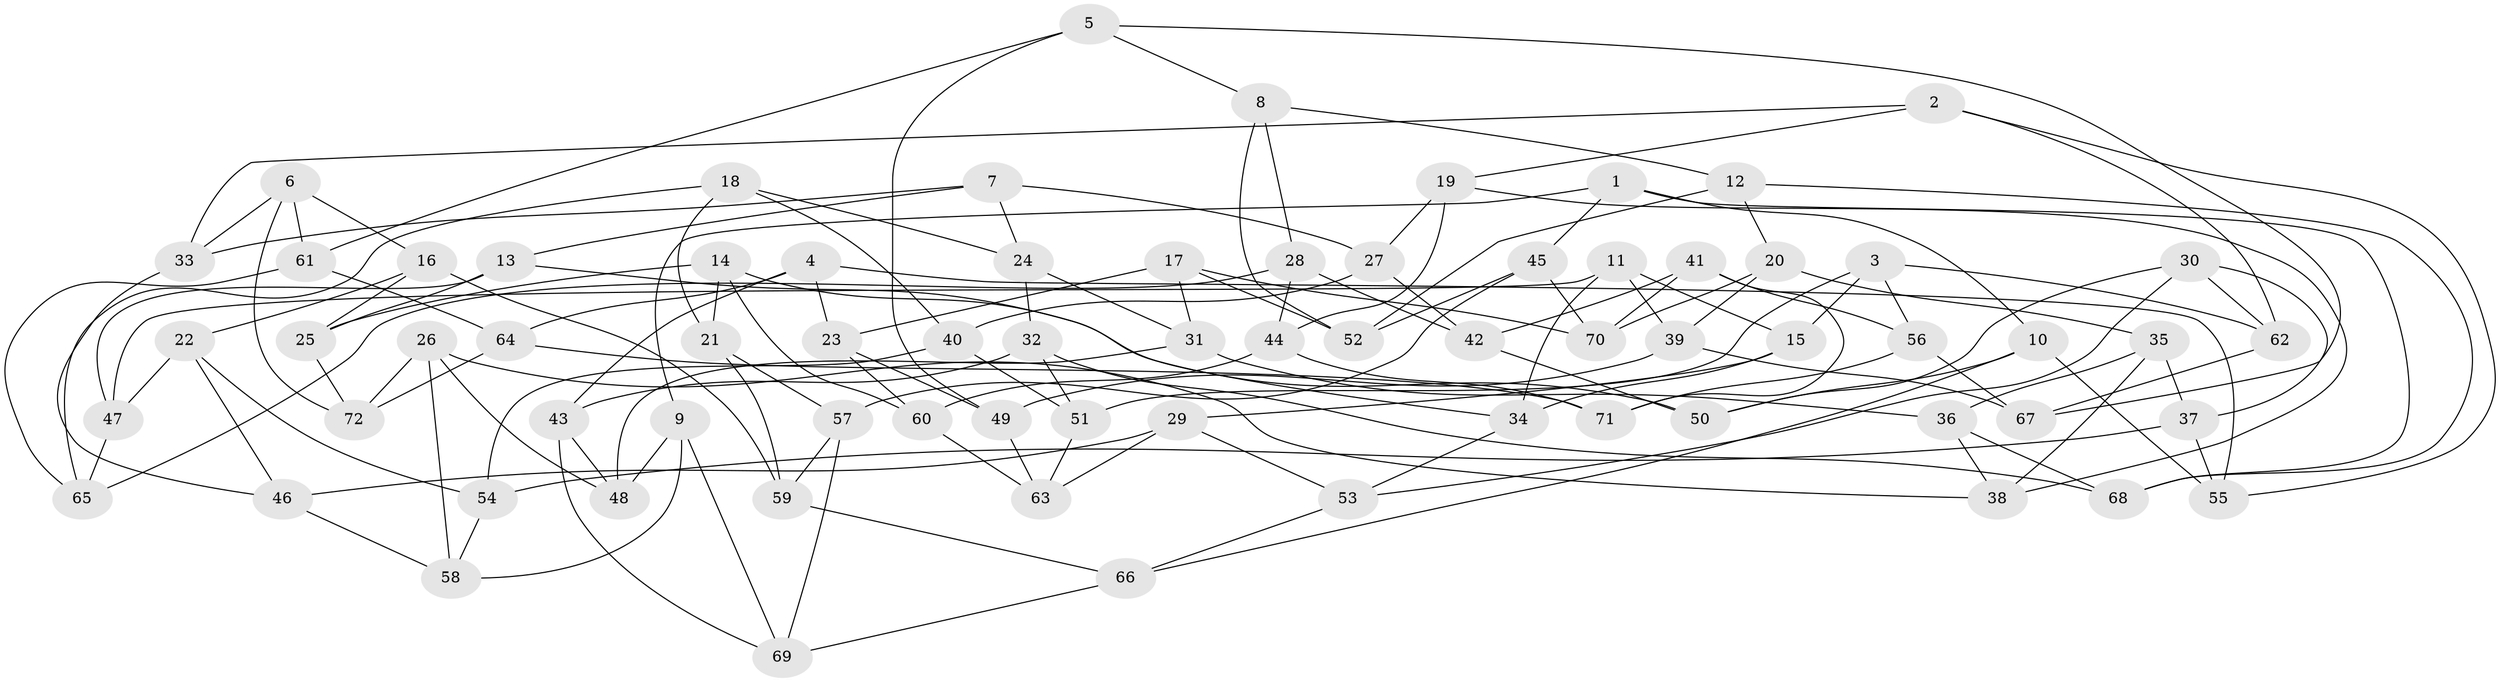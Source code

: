// coarse degree distribution, {4: 0.54, 6: 0.3, 5: 0.14, 3: 0.02}
// Generated by graph-tools (version 1.1) at 2025/24/03/03/25 07:24:23]
// undirected, 72 vertices, 144 edges
graph export_dot {
graph [start="1"]
  node [color=gray90,style=filled];
  1;
  2;
  3;
  4;
  5;
  6;
  7;
  8;
  9;
  10;
  11;
  12;
  13;
  14;
  15;
  16;
  17;
  18;
  19;
  20;
  21;
  22;
  23;
  24;
  25;
  26;
  27;
  28;
  29;
  30;
  31;
  32;
  33;
  34;
  35;
  36;
  37;
  38;
  39;
  40;
  41;
  42;
  43;
  44;
  45;
  46;
  47;
  48;
  49;
  50;
  51;
  52;
  53;
  54;
  55;
  56;
  57;
  58;
  59;
  60;
  61;
  62;
  63;
  64;
  65;
  66;
  67;
  68;
  69;
  70;
  71;
  72;
  1 -- 68;
  1 -- 9;
  1 -- 45;
  1 -- 10;
  2 -- 19;
  2 -- 33;
  2 -- 55;
  2 -- 62;
  3 -- 56;
  3 -- 15;
  3 -- 62;
  3 -- 51;
  4 -- 64;
  4 -- 23;
  4 -- 43;
  4 -- 55;
  5 -- 61;
  5 -- 67;
  5 -- 49;
  5 -- 8;
  6 -- 61;
  6 -- 72;
  6 -- 16;
  6 -- 33;
  7 -- 13;
  7 -- 24;
  7 -- 27;
  7 -- 33;
  8 -- 12;
  8 -- 52;
  8 -- 28;
  9 -- 58;
  9 -- 48;
  9 -- 69;
  10 -- 50;
  10 -- 66;
  10 -- 55;
  11 -- 39;
  11 -- 47;
  11 -- 34;
  11 -- 15;
  12 -- 52;
  12 -- 20;
  12 -- 68;
  13 -- 50;
  13 -- 47;
  13 -- 25;
  14 -- 34;
  14 -- 25;
  14 -- 21;
  14 -- 60;
  15 -- 34;
  15 -- 29;
  16 -- 25;
  16 -- 22;
  16 -- 59;
  17 -- 23;
  17 -- 31;
  17 -- 52;
  17 -- 70;
  18 -- 65;
  18 -- 24;
  18 -- 21;
  18 -- 40;
  19 -- 44;
  19 -- 27;
  19 -- 38;
  20 -- 70;
  20 -- 35;
  20 -- 39;
  21 -- 59;
  21 -- 57;
  22 -- 47;
  22 -- 46;
  22 -- 54;
  23 -- 49;
  23 -- 60;
  24 -- 31;
  24 -- 32;
  25 -- 72;
  26 -- 72;
  26 -- 48;
  26 -- 58;
  26 -- 38;
  27 -- 40;
  27 -- 42;
  28 -- 44;
  28 -- 65;
  28 -- 42;
  29 -- 63;
  29 -- 46;
  29 -- 53;
  30 -- 53;
  30 -- 62;
  30 -- 50;
  30 -- 37;
  31 -- 48;
  31 -- 36;
  32 -- 51;
  32 -- 68;
  32 -- 43;
  33 -- 46;
  34 -- 53;
  35 -- 38;
  35 -- 36;
  35 -- 37;
  36 -- 68;
  36 -- 38;
  37 -- 55;
  37 -- 54;
  39 -- 49;
  39 -- 67;
  40 -- 54;
  40 -- 51;
  41 -- 56;
  41 -- 42;
  41 -- 71;
  41 -- 70;
  42 -- 50;
  43 -- 69;
  43 -- 48;
  44 -- 71;
  44 -- 60;
  45 -- 52;
  45 -- 57;
  45 -- 70;
  46 -- 58;
  47 -- 65;
  49 -- 63;
  51 -- 63;
  53 -- 66;
  54 -- 58;
  56 -- 71;
  56 -- 67;
  57 -- 59;
  57 -- 69;
  59 -- 66;
  60 -- 63;
  61 -- 65;
  61 -- 64;
  62 -- 67;
  64 -- 72;
  64 -- 71;
  66 -- 69;
}

